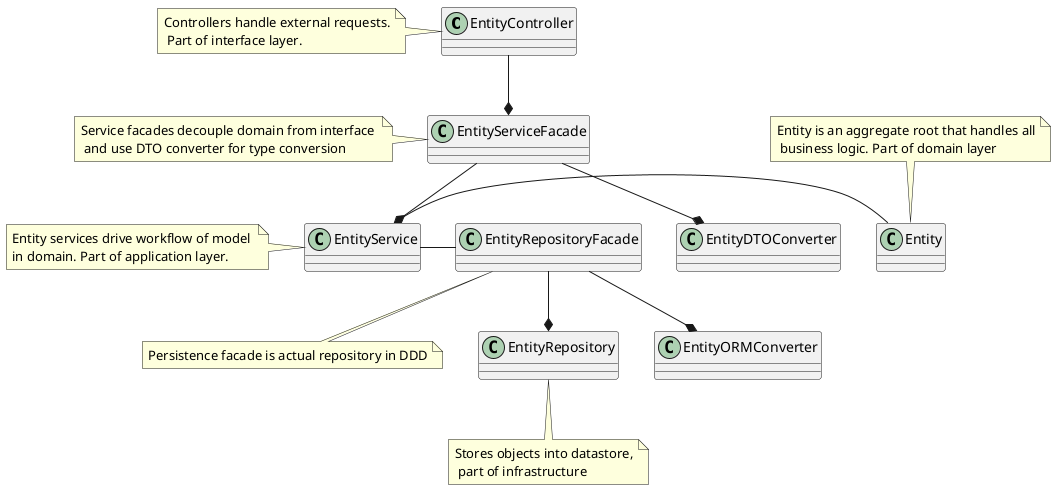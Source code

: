 @startuml
class EntityController
note left: Controllers handle external requests.\n Part of interface layer.

class EntityServiceFacade
note left: Service facades decouple domain from interface \n and use DTO converter for type conversion

class EntityDTOConverter

class EntityService
note left: Entity services drive workflow of model \nin domain. Part of application layer.

class Entity
note top: Entity is an aggregate root that handles all\n business logic. Part of domain layer

class EntityRepositoryFacade
note bottom: Persistence facade is actual repository in DDD

class EntityRepository
note bottom: Stores objects into datastore,\n part of infrastructure

EntityController --* EntityServiceFacade
EntityServiceFacade --* EntityService
EntityServiceFacade --* EntityDTOConverter
EntityService - Entity
EntityService - EntityRepositoryFacade
EntityRepositoryFacade --* EntityORMConverter
EntityRepositoryFacade --* EntityRepository
@enduml